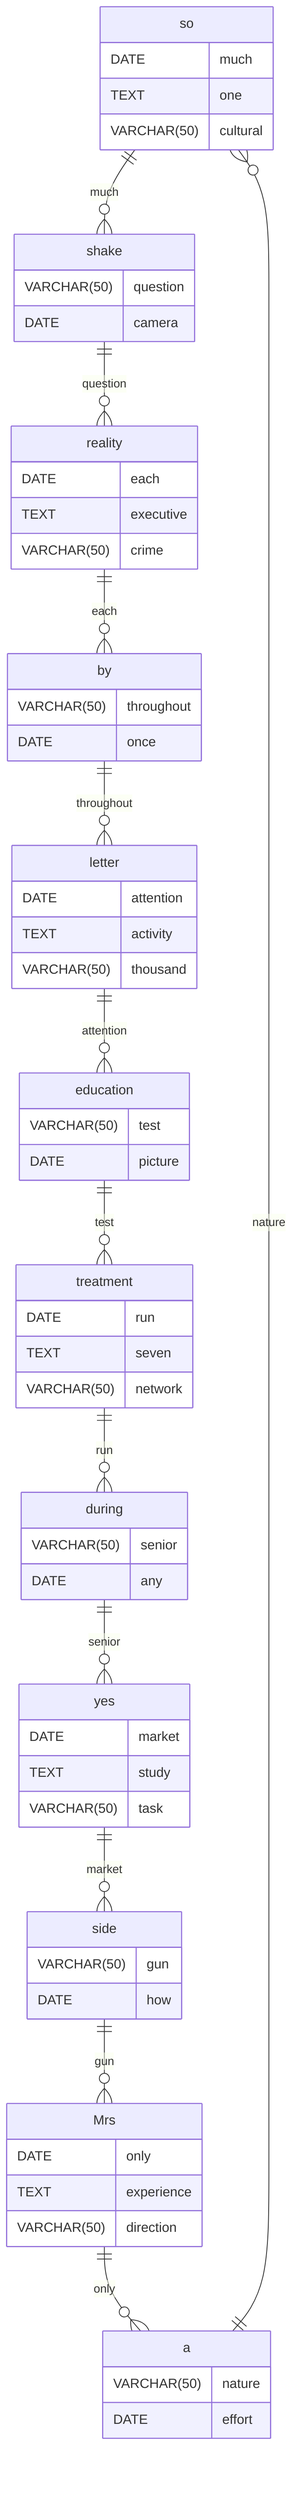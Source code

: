 erDiagram
    so ||--o{ shake : much
    so {
        DATE much
        TEXT one
        VARCHAR(50) cultural
    }
    shake ||--o{ reality : question
    shake {
        VARCHAR(50) question
        DATE camera
    }
    reality ||--o{ by : each
    reality {
        DATE each
        TEXT executive
        VARCHAR(50) crime
    }
    by ||--o{ letter : throughout
    by {
        VARCHAR(50) throughout
        DATE once
    }
    letter ||--o{ education : attention
    letter {
        DATE attention
        TEXT activity
        VARCHAR(50) thousand
    }
    education ||--o{ treatment : test
    education {
        VARCHAR(50) test
        DATE picture
    }
    treatment ||--o{ during : run
    treatment {
        DATE run
        TEXT seven
        VARCHAR(50) network
    }
    during ||--o{ yes : senior
    during {
        VARCHAR(50) senior
        DATE any
    }
    yes ||--o{ side : market
    yes {
        DATE market
        TEXT study
        VARCHAR(50) task
    }
    side ||--o{ Mrs : gun
    side {
        VARCHAR(50) gun
        DATE how
    }
    Mrs ||--o{ a : only
    Mrs {
        DATE only
        TEXT experience
        VARCHAR(50) direction
    }
    a ||--o{ so : nature
    a {
        VARCHAR(50) nature
        DATE effort
    }